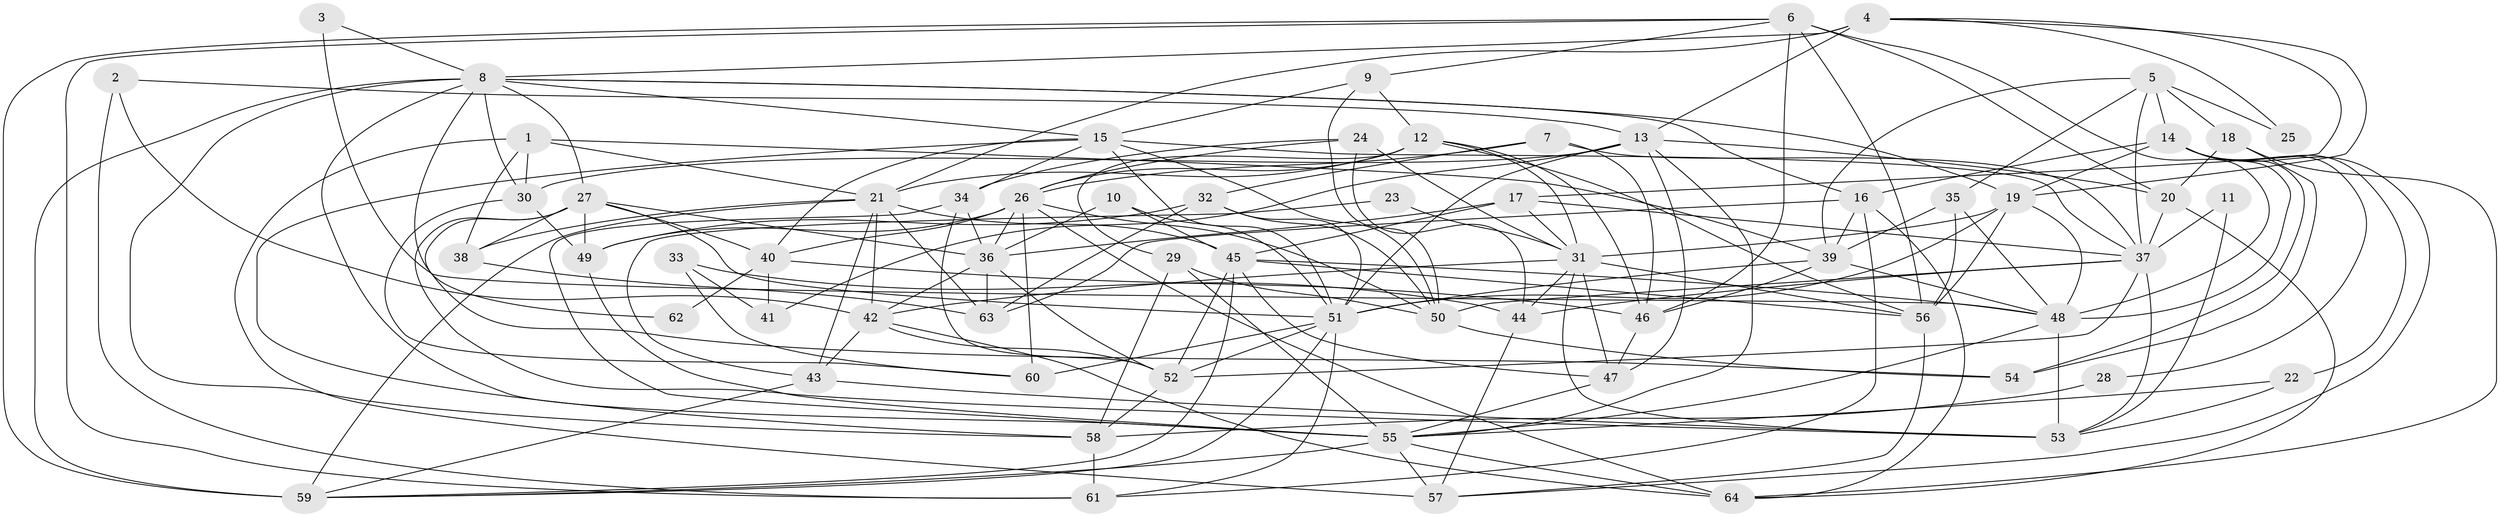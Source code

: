 // original degree distribution, {2: 0.16535433070866143, 3: 0.2440944881889764, 4: 0.2440944881889764, 5: 0.1968503937007874, 7: 0.031496062992125984, 6: 0.09448818897637795, 8: 0.023622047244094488}
// Generated by graph-tools (version 1.1) at 2025/26/03/09/25 03:26:19]
// undirected, 64 vertices, 184 edges
graph export_dot {
graph [start="1"]
  node [color=gray90,style=filled];
  1;
  2;
  3;
  4;
  5;
  6;
  7;
  8;
  9;
  10;
  11;
  12;
  13;
  14;
  15;
  16;
  17;
  18;
  19;
  20;
  21;
  22;
  23;
  24;
  25;
  26;
  27;
  28;
  29;
  30;
  31;
  32;
  33;
  34;
  35;
  36;
  37;
  38;
  39;
  40;
  41;
  42;
  43;
  44;
  45;
  46;
  47;
  48;
  49;
  50;
  51;
  52;
  53;
  54;
  55;
  56;
  57;
  58;
  59;
  60;
  61;
  62;
  63;
  64;
  1 -- 21 [weight=1.0];
  1 -- 30 [weight=1.0];
  1 -- 38 [weight=1.0];
  1 -- 39 [weight=1.0];
  1 -- 57 [weight=1.0];
  2 -- 13 [weight=1.0];
  2 -- 42 [weight=1.0];
  2 -- 61 [weight=1.0];
  3 -- 8 [weight=1.0];
  3 -- 48 [weight=1.0];
  4 -- 8 [weight=1.0];
  4 -- 13 [weight=1.0];
  4 -- 17 [weight=1.0];
  4 -- 19 [weight=1.0];
  4 -- 21 [weight=1.0];
  4 -- 25 [weight=1.0];
  5 -- 14 [weight=1.0];
  5 -- 18 [weight=1.0];
  5 -- 25 [weight=1.0];
  5 -- 35 [weight=1.0];
  5 -- 37 [weight=1.0];
  5 -- 39 [weight=1.0];
  6 -- 9 [weight=1.0];
  6 -- 20 [weight=1.0];
  6 -- 46 [weight=1.0];
  6 -- 48 [weight=1.0];
  6 -- 56 [weight=2.0];
  6 -- 59 [weight=1.0];
  6 -- 61 [weight=1.0];
  7 -- 26 [weight=1.0];
  7 -- 32 [weight=1.0];
  7 -- 37 [weight=1.0];
  7 -- 46 [weight=1.0];
  8 -- 15 [weight=1.0];
  8 -- 16 [weight=1.0];
  8 -- 19 [weight=1.0];
  8 -- 27 [weight=1.0];
  8 -- 30 [weight=1.0];
  8 -- 55 [weight=1.0];
  8 -- 58 [weight=1.0];
  8 -- 59 [weight=1.0];
  8 -- 62 [weight=1.0];
  9 -- 12 [weight=1.0];
  9 -- 15 [weight=1.0];
  9 -- 50 [weight=1.0];
  10 -- 36 [weight=1.0];
  10 -- 45 [weight=1.0];
  10 -- 51 [weight=1.0];
  11 -- 37 [weight=1.0];
  11 -- 53 [weight=1.0];
  12 -- 21 [weight=1.0];
  12 -- 26 [weight=1.0];
  12 -- 29 [weight=1.0];
  12 -- 31 [weight=1.0];
  12 -- 46 [weight=1.0];
  12 -- 56 [weight=1.0];
  13 -- 20 [weight=1.0];
  13 -- 30 [weight=1.0];
  13 -- 41 [weight=1.0];
  13 -- 47 [weight=1.0];
  13 -- 51 [weight=1.0];
  13 -- 55 [weight=1.0];
  14 -- 16 [weight=1.0];
  14 -- 19 [weight=1.0];
  14 -- 22 [weight=1.0];
  14 -- 28 [weight=1.0];
  14 -- 48 [weight=1.0];
  14 -- 54 [weight=1.0];
  14 -- 57 [weight=1.0];
  15 -- 34 [weight=1.0];
  15 -- 37 [weight=1.0];
  15 -- 40 [weight=1.0];
  15 -- 50 [weight=1.0];
  15 -- 51 [weight=1.0];
  15 -- 58 [weight=1.0];
  16 -- 39 [weight=1.0];
  16 -- 61 [weight=1.0];
  16 -- 63 [weight=1.0];
  16 -- 64 [weight=1.0];
  17 -- 31 [weight=1.0];
  17 -- 36 [weight=1.0];
  17 -- 37 [weight=1.0];
  17 -- 45 [weight=1.0];
  18 -- 20 [weight=1.0];
  18 -- 54 [weight=1.0];
  18 -- 64 [weight=1.0];
  19 -- 31 [weight=1.0];
  19 -- 48 [weight=1.0];
  19 -- 51 [weight=1.0];
  19 -- 56 [weight=1.0];
  20 -- 37 [weight=1.0];
  20 -- 64 [weight=1.0];
  21 -- 38 [weight=1.0];
  21 -- 42 [weight=1.0];
  21 -- 43 [weight=1.0];
  21 -- 45 [weight=1.0];
  21 -- 59 [weight=1.0];
  21 -- 63 [weight=1.0];
  22 -- 53 [weight=1.0];
  22 -- 55 [weight=1.0];
  23 -- 31 [weight=1.0];
  23 -- 43 [weight=1.0];
  24 -- 26 [weight=1.0];
  24 -- 31 [weight=1.0];
  24 -- 34 [weight=1.0];
  24 -- 44 [weight=1.0];
  26 -- 36 [weight=1.0];
  26 -- 40 [weight=1.0];
  26 -- 49 [weight=1.0];
  26 -- 50 [weight=1.0];
  26 -- 60 [weight=1.0];
  26 -- 64 [weight=1.0];
  27 -- 36 [weight=1.0];
  27 -- 38 [weight=1.0];
  27 -- 40 [weight=1.0];
  27 -- 49 [weight=1.0];
  27 -- 51 [weight=1.0];
  27 -- 53 [weight=1.0];
  27 -- 54 [weight=1.0];
  28 -- 58 [weight=1.0];
  29 -- 50 [weight=1.0];
  29 -- 55 [weight=1.0];
  29 -- 58 [weight=1.0];
  30 -- 49 [weight=1.0];
  30 -- 60 [weight=1.0];
  31 -- 42 [weight=1.0];
  31 -- 44 [weight=1.0];
  31 -- 47 [weight=1.0];
  31 -- 53 [weight=1.0];
  31 -- 56 [weight=1.0];
  32 -- 49 [weight=1.0];
  32 -- 50 [weight=1.0];
  32 -- 51 [weight=1.0];
  32 -- 63 [weight=1.0];
  33 -- 41 [weight=1.0];
  33 -- 44 [weight=1.0];
  33 -- 60 [weight=1.0];
  34 -- 36 [weight=1.0];
  34 -- 52 [weight=1.0];
  34 -- 55 [weight=1.0];
  35 -- 39 [weight=1.0];
  35 -- 48 [weight=1.0];
  35 -- 56 [weight=1.0];
  36 -- 42 [weight=1.0];
  36 -- 52 [weight=1.0];
  36 -- 63 [weight=1.0];
  37 -- 44 [weight=1.0];
  37 -- 50 [weight=1.0];
  37 -- 52 [weight=1.0];
  37 -- 53 [weight=2.0];
  38 -- 63 [weight=1.0];
  39 -- 46 [weight=1.0];
  39 -- 48 [weight=1.0];
  39 -- 51 [weight=1.0];
  40 -- 41 [weight=1.0];
  40 -- 46 [weight=1.0];
  40 -- 62 [weight=1.0];
  42 -- 43 [weight=1.0];
  42 -- 52 [weight=1.0];
  42 -- 64 [weight=1.0];
  43 -- 53 [weight=1.0];
  43 -- 59 [weight=1.0];
  44 -- 57 [weight=1.0];
  45 -- 47 [weight=1.0];
  45 -- 48 [weight=1.0];
  45 -- 52 [weight=1.0];
  45 -- 56 [weight=1.0];
  45 -- 59 [weight=1.0];
  46 -- 47 [weight=1.0];
  47 -- 55 [weight=1.0];
  48 -- 53 [weight=2.0];
  48 -- 55 [weight=1.0];
  49 -- 55 [weight=1.0];
  50 -- 54 [weight=1.0];
  51 -- 52 [weight=1.0];
  51 -- 59 [weight=1.0];
  51 -- 60 [weight=2.0];
  51 -- 61 [weight=1.0];
  52 -- 58 [weight=1.0];
  55 -- 57 [weight=1.0];
  55 -- 59 [weight=1.0];
  55 -- 64 [weight=1.0];
  56 -- 57 [weight=1.0];
  58 -- 61 [weight=1.0];
}
